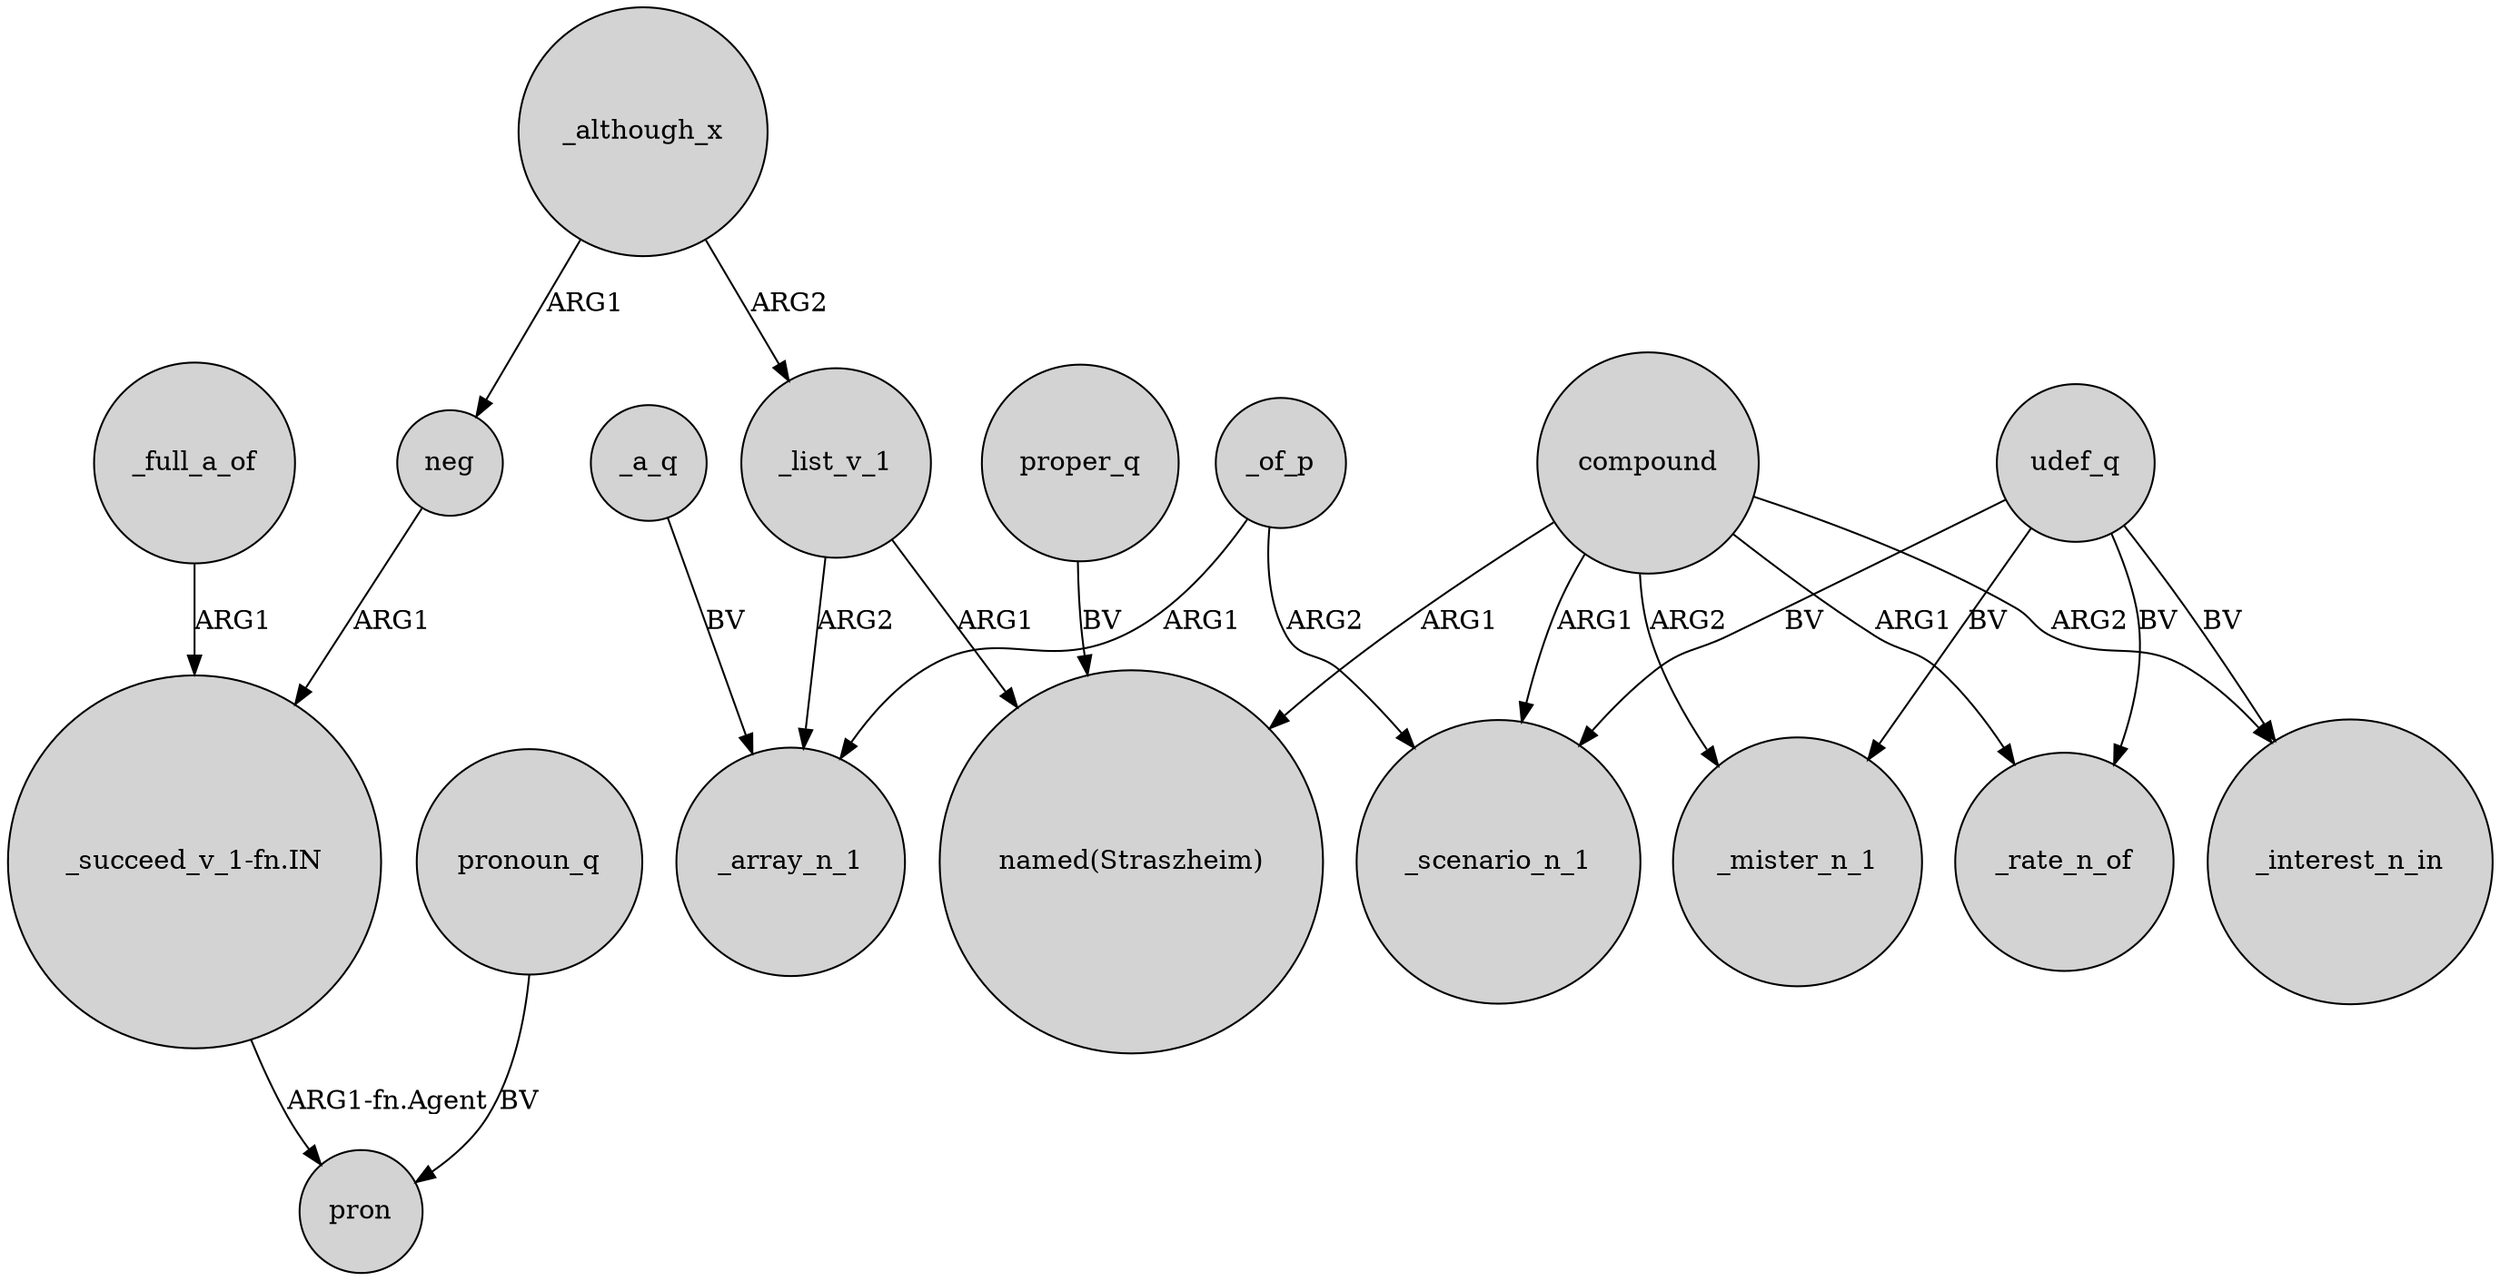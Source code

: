 digraph {
	node [shape=circle style=filled]
	"_succeed_v_1-fn.IN" -> pron [label="ARG1-fn.Agent"]
	_list_v_1 -> _array_n_1 [label=ARG2]
	neg -> "_succeed_v_1-fn.IN" [label=ARG1]
	compound -> _mister_n_1 [label=ARG2]
	_of_p -> _array_n_1 [label=ARG1]
	udef_q -> _mister_n_1 [label=BV]
	compound -> _rate_n_of [label=ARG1]
	udef_q -> _rate_n_of [label=BV]
	udef_q -> _interest_n_in [label=BV]
	compound -> _interest_n_in [label=ARG2]
	_although_x -> neg [label=ARG1]
	pronoun_q -> pron [label=BV]
	_list_v_1 -> "named(Straszheim)" [label=ARG1]
	proper_q -> "named(Straszheim)" [label=BV]
	_although_x -> _list_v_1 [label=ARG2]
	_full_a_of -> "_succeed_v_1-fn.IN" [label=ARG1]
	udef_q -> _scenario_n_1 [label=BV]
	compound -> "named(Straszheim)" [label=ARG1]
	_a_q -> _array_n_1 [label=BV]
	compound -> _scenario_n_1 [label=ARG1]
	_of_p -> _scenario_n_1 [label=ARG2]
}
